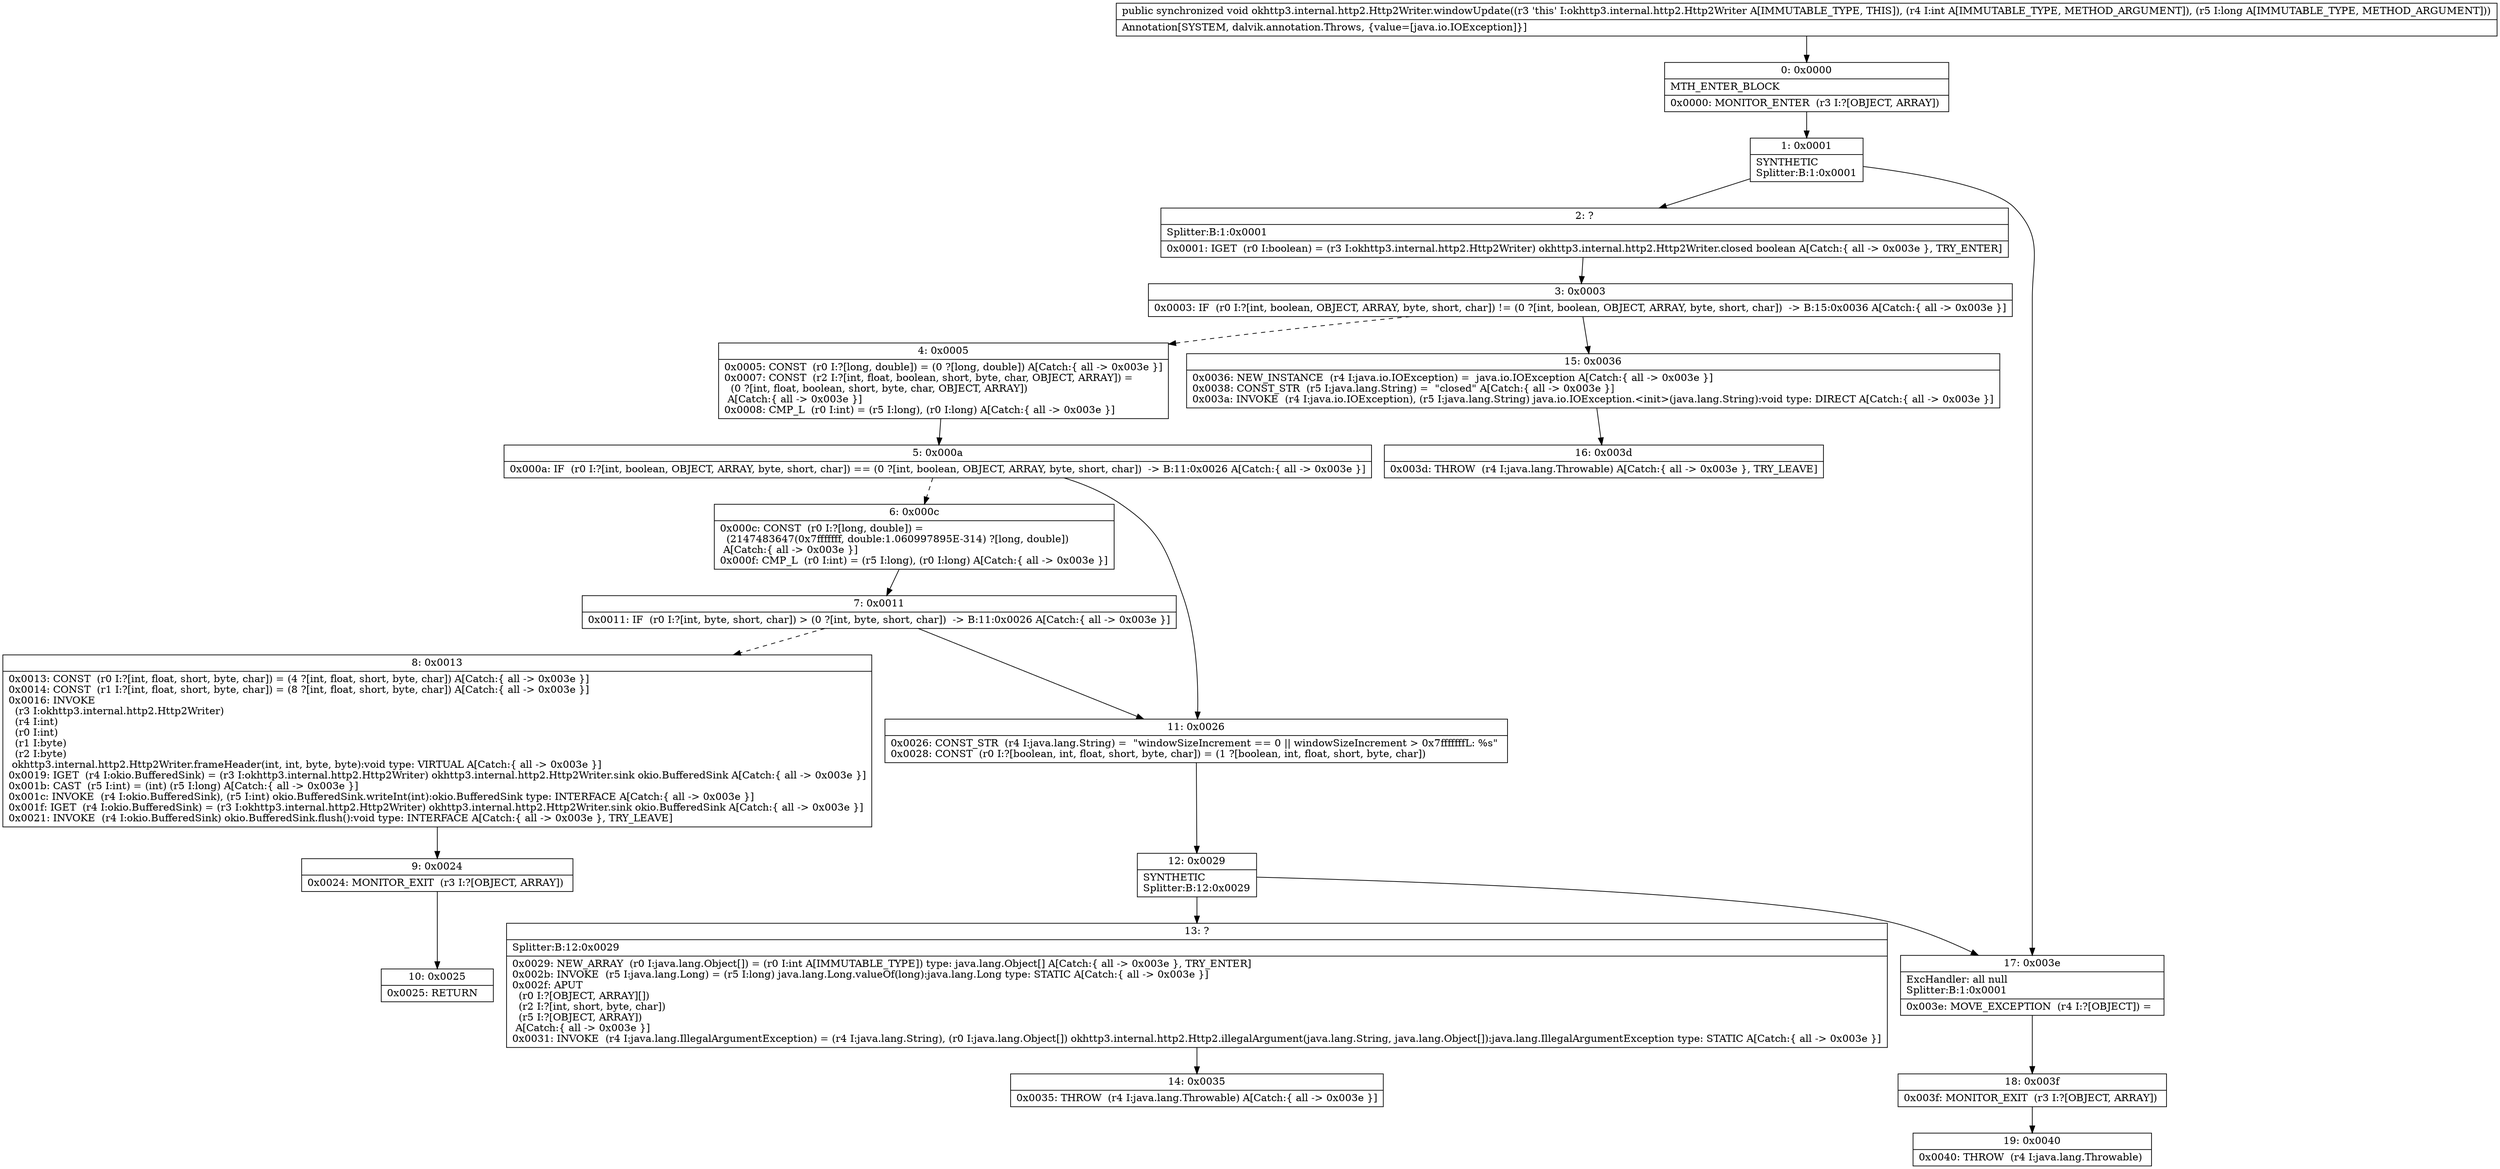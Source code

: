 digraph "CFG forokhttp3.internal.http2.Http2Writer.windowUpdate(IJ)V" {
Node_0 [shape=record,label="{0\:\ 0x0000|MTH_ENTER_BLOCK\l|0x0000: MONITOR_ENTER  (r3 I:?[OBJECT, ARRAY]) \l}"];
Node_1 [shape=record,label="{1\:\ 0x0001|SYNTHETIC\lSplitter:B:1:0x0001\l}"];
Node_2 [shape=record,label="{2\:\ ?|Splitter:B:1:0x0001\l|0x0001: IGET  (r0 I:boolean) = (r3 I:okhttp3.internal.http2.Http2Writer) okhttp3.internal.http2.Http2Writer.closed boolean A[Catch:\{ all \-\> 0x003e \}, TRY_ENTER]\l}"];
Node_3 [shape=record,label="{3\:\ 0x0003|0x0003: IF  (r0 I:?[int, boolean, OBJECT, ARRAY, byte, short, char]) != (0 ?[int, boolean, OBJECT, ARRAY, byte, short, char])  \-\> B:15:0x0036 A[Catch:\{ all \-\> 0x003e \}]\l}"];
Node_4 [shape=record,label="{4\:\ 0x0005|0x0005: CONST  (r0 I:?[long, double]) = (0 ?[long, double]) A[Catch:\{ all \-\> 0x003e \}]\l0x0007: CONST  (r2 I:?[int, float, boolean, short, byte, char, OBJECT, ARRAY]) = \l  (0 ?[int, float, boolean, short, byte, char, OBJECT, ARRAY])\l A[Catch:\{ all \-\> 0x003e \}]\l0x0008: CMP_L  (r0 I:int) = (r5 I:long), (r0 I:long) A[Catch:\{ all \-\> 0x003e \}]\l}"];
Node_5 [shape=record,label="{5\:\ 0x000a|0x000a: IF  (r0 I:?[int, boolean, OBJECT, ARRAY, byte, short, char]) == (0 ?[int, boolean, OBJECT, ARRAY, byte, short, char])  \-\> B:11:0x0026 A[Catch:\{ all \-\> 0x003e \}]\l}"];
Node_6 [shape=record,label="{6\:\ 0x000c|0x000c: CONST  (r0 I:?[long, double]) = \l  (2147483647(0x7fffffff, double:1.060997895E\-314) ?[long, double])\l A[Catch:\{ all \-\> 0x003e \}]\l0x000f: CMP_L  (r0 I:int) = (r5 I:long), (r0 I:long) A[Catch:\{ all \-\> 0x003e \}]\l}"];
Node_7 [shape=record,label="{7\:\ 0x0011|0x0011: IF  (r0 I:?[int, byte, short, char]) \> (0 ?[int, byte, short, char])  \-\> B:11:0x0026 A[Catch:\{ all \-\> 0x003e \}]\l}"];
Node_8 [shape=record,label="{8\:\ 0x0013|0x0013: CONST  (r0 I:?[int, float, short, byte, char]) = (4 ?[int, float, short, byte, char]) A[Catch:\{ all \-\> 0x003e \}]\l0x0014: CONST  (r1 I:?[int, float, short, byte, char]) = (8 ?[int, float, short, byte, char]) A[Catch:\{ all \-\> 0x003e \}]\l0x0016: INVOKE  \l  (r3 I:okhttp3.internal.http2.Http2Writer)\l  (r4 I:int)\l  (r0 I:int)\l  (r1 I:byte)\l  (r2 I:byte)\l okhttp3.internal.http2.Http2Writer.frameHeader(int, int, byte, byte):void type: VIRTUAL A[Catch:\{ all \-\> 0x003e \}]\l0x0019: IGET  (r4 I:okio.BufferedSink) = (r3 I:okhttp3.internal.http2.Http2Writer) okhttp3.internal.http2.Http2Writer.sink okio.BufferedSink A[Catch:\{ all \-\> 0x003e \}]\l0x001b: CAST  (r5 I:int) = (int) (r5 I:long) A[Catch:\{ all \-\> 0x003e \}]\l0x001c: INVOKE  (r4 I:okio.BufferedSink), (r5 I:int) okio.BufferedSink.writeInt(int):okio.BufferedSink type: INTERFACE A[Catch:\{ all \-\> 0x003e \}]\l0x001f: IGET  (r4 I:okio.BufferedSink) = (r3 I:okhttp3.internal.http2.Http2Writer) okhttp3.internal.http2.Http2Writer.sink okio.BufferedSink A[Catch:\{ all \-\> 0x003e \}]\l0x0021: INVOKE  (r4 I:okio.BufferedSink) okio.BufferedSink.flush():void type: INTERFACE A[Catch:\{ all \-\> 0x003e \}, TRY_LEAVE]\l}"];
Node_9 [shape=record,label="{9\:\ 0x0024|0x0024: MONITOR_EXIT  (r3 I:?[OBJECT, ARRAY]) \l}"];
Node_10 [shape=record,label="{10\:\ 0x0025|0x0025: RETURN   \l}"];
Node_11 [shape=record,label="{11\:\ 0x0026|0x0026: CONST_STR  (r4 I:java.lang.String) =  \"windowSizeIncrement == 0 \|\| windowSizeIncrement \> 0x7fffffffL: %s\" \l0x0028: CONST  (r0 I:?[boolean, int, float, short, byte, char]) = (1 ?[boolean, int, float, short, byte, char]) \l}"];
Node_12 [shape=record,label="{12\:\ 0x0029|SYNTHETIC\lSplitter:B:12:0x0029\l}"];
Node_13 [shape=record,label="{13\:\ ?|Splitter:B:12:0x0029\l|0x0029: NEW_ARRAY  (r0 I:java.lang.Object[]) = (r0 I:int A[IMMUTABLE_TYPE]) type: java.lang.Object[] A[Catch:\{ all \-\> 0x003e \}, TRY_ENTER]\l0x002b: INVOKE  (r5 I:java.lang.Long) = (r5 I:long) java.lang.Long.valueOf(long):java.lang.Long type: STATIC A[Catch:\{ all \-\> 0x003e \}]\l0x002f: APUT  \l  (r0 I:?[OBJECT, ARRAY][])\l  (r2 I:?[int, short, byte, char])\l  (r5 I:?[OBJECT, ARRAY])\l A[Catch:\{ all \-\> 0x003e \}]\l0x0031: INVOKE  (r4 I:java.lang.IllegalArgumentException) = (r4 I:java.lang.String), (r0 I:java.lang.Object[]) okhttp3.internal.http2.Http2.illegalArgument(java.lang.String, java.lang.Object[]):java.lang.IllegalArgumentException type: STATIC A[Catch:\{ all \-\> 0x003e \}]\l}"];
Node_14 [shape=record,label="{14\:\ 0x0035|0x0035: THROW  (r4 I:java.lang.Throwable) A[Catch:\{ all \-\> 0x003e \}]\l}"];
Node_15 [shape=record,label="{15\:\ 0x0036|0x0036: NEW_INSTANCE  (r4 I:java.io.IOException) =  java.io.IOException A[Catch:\{ all \-\> 0x003e \}]\l0x0038: CONST_STR  (r5 I:java.lang.String) =  \"closed\" A[Catch:\{ all \-\> 0x003e \}]\l0x003a: INVOKE  (r4 I:java.io.IOException), (r5 I:java.lang.String) java.io.IOException.\<init\>(java.lang.String):void type: DIRECT A[Catch:\{ all \-\> 0x003e \}]\l}"];
Node_16 [shape=record,label="{16\:\ 0x003d|0x003d: THROW  (r4 I:java.lang.Throwable) A[Catch:\{ all \-\> 0x003e \}, TRY_LEAVE]\l}"];
Node_17 [shape=record,label="{17\:\ 0x003e|ExcHandler: all null\lSplitter:B:1:0x0001\l|0x003e: MOVE_EXCEPTION  (r4 I:?[OBJECT]) =  \l}"];
Node_18 [shape=record,label="{18\:\ 0x003f|0x003f: MONITOR_EXIT  (r3 I:?[OBJECT, ARRAY]) \l}"];
Node_19 [shape=record,label="{19\:\ 0x0040|0x0040: THROW  (r4 I:java.lang.Throwable) \l}"];
MethodNode[shape=record,label="{public synchronized void okhttp3.internal.http2.Http2Writer.windowUpdate((r3 'this' I:okhttp3.internal.http2.Http2Writer A[IMMUTABLE_TYPE, THIS]), (r4 I:int A[IMMUTABLE_TYPE, METHOD_ARGUMENT]), (r5 I:long A[IMMUTABLE_TYPE, METHOD_ARGUMENT]))  | Annotation[SYSTEM, dalvik.annotation.Throws, \{value=[java.io.IOException]\}]\l}"];
MethodNode -> Node_0;
Node_0 -> Node_1;
Node_1 -> Node_2;
Node_1 -> Node_17;
Node_2 -> Node_3;
Node_3 -> Node_4[style=dashed];
Node_3 -> Node_15;
Node_4 -> Node_5;
Node_5 -> Node_6[style=dashed];
Node_5 -> Node_11;
Node_6 -> Node_7;
Node_7 -> Node_8[style=dashed];
Node_7 -> Node_11;
Node_8 -> Node_9;
Node_9 -> Node_10;
Node_11 -> Node_12;
Node_12 -> Node_13;
Node_12 -> Node_17;
Node_13 -> Node_14;
Node_15 -> Node_16;
Node_17 -> Node_18;
Node_18 -> Node_19;
}


